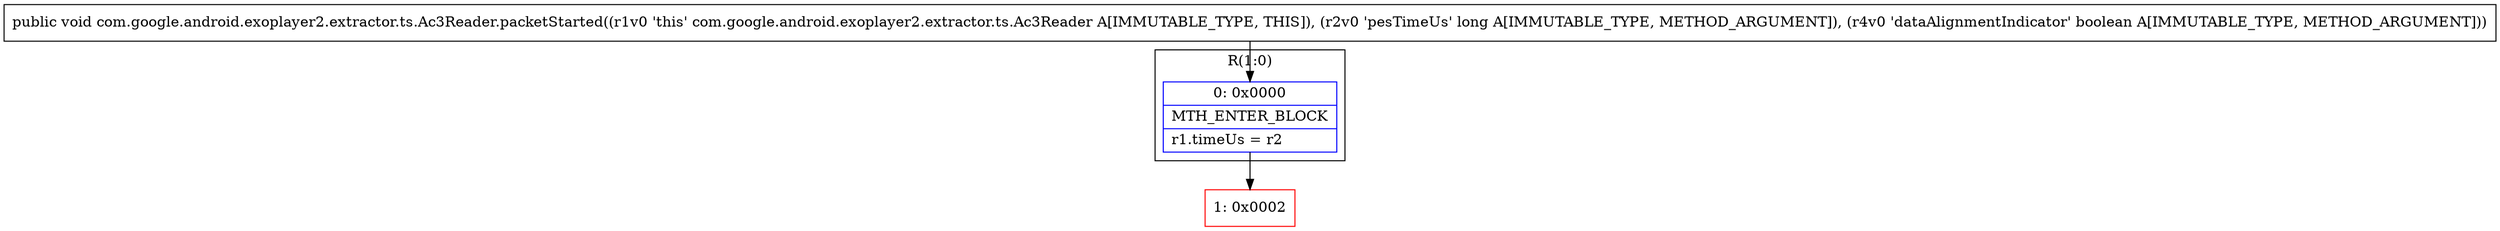 digraph "CFG forcom.google.android.exoplayer2.extractor.ts.Ac3Reader.packetStarted(JZ)V" {
subgraph cluster_Region_1757120786 {
label = "R(1:0)";
node [shape=record,color=blue];
Node_0 [shape=record,label="{0\:\ 0x0000|MTH_ENTER_BLOCK\l|r1.timeUs = r2\l}"];
}
Node_1 [shape=record,color=red,label="{1\:\ 0x0002}"];
MethodNode[shape=record,label="{public void com.google.android.exoplayer2.extractor.ts.Ac3Reader.packetStarted((r1v0 'this' com.google.android.exoplayer2.extractor.ts.Ac3Reader A[IMMUTABLE_TYPE, THIS]), (r2v0 'pesTimeUs' long A[IMMUTABLE_TYPE, METHOD_ARGUMENT]), (r4v0 'dataAlignmentIndicator' boolean A[IMMUTABLE_TYPE, METHOD_ARGUMENT])) }"];
MethodNode -> Node_0;
Node_0 -> Node_1;
}

